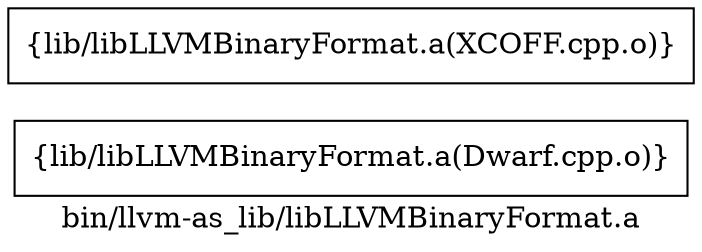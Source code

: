 digraph "bin/llvm-as_lib/libLLVMBinaryFormat.a" {
	label="bin/llvm-as_lib/libLLVMBinaryFormat.a";
	rankdir=LR;

	Node0x55bf19d60c58 [shape=record,shape=box,group=0,label="{lib/libLLVMBinaryFormat.a(Dwarf.cpp.o)}"];
	Node0x55bf19d60848 [shape=record,shape=box,group=0,label="{lib/libLLVMBinaryFormat.a(XCOFF.cpp.o)}"];
}
